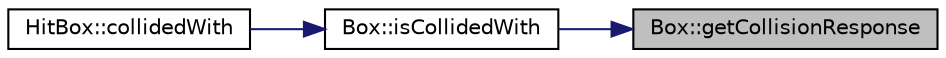 digraph "Box::getCollisionResponse"
{
 // LATEX_PDF_SIZE
  edge [fontname="Helvetica",fontsize="10",labelfontname="Helvetica",labelfontsize="10"];
  node [fontname="Helvetica",fontsize="10",shape=record];
  rankdir="RL";
  Node1 [label="Box::getCollisionResponse",height=0.2,width=0.4,color="black", fillcolor="grey75", style="filled", fontcolor="black",tooltip="Gets the response when object has collided with otherBox."];
  Node1 -> Node2 [dir="back",color="midnightblue",fontsize="10",style="solid",fontname="Helvetica"];
  Node2 [label="Box::isCollidedWith",height=0.2,width=0.4,color="black", fillcolor="white", style="filled",URL="$struct_box.html#a2aa1337ec9aa8619b421b6d9b7d3b3b2",tooltip="Checks for collision between 2 Boxes."];
  Node2 -> Node3 [dir="back",color="midnightblue",fontsize="10",style="solid",fontname="Helvetica"];
  Node3 [label="HitBox::collidedWith",height=0.2,width=0.4,color="black", fillcolor="white", style="filled",URL="$class_hit_box.html#a04b8939cecd076d87bf8ba1ed1ef6179",tooltip="Returns true if the object's hitbox collides with the other hitbox."];
}
